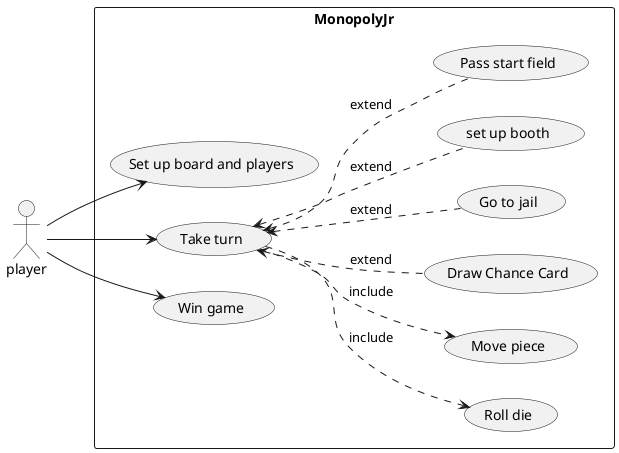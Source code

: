 @startuml
'https://plantuml.com/use-case-diagram

left to right direction

actor player

rectangle MonopolyJr {
    usecase "Set up board and players" as uc1

    usecase "Take turn" as uc2
    usecase "Roll die" as uc2.1
    usecase "Move piece" as uc2.2
    usecase "Draw Chance Card" as uc2.3
    usecase "Go to jail" as uc2.4
    usecase "set up booth" as uc2.5
    usecase "Pass start field" as uc2.6

    usecase "Win game" as uc3
}

player --> uc1

player --> uc2
uc2 ..> uc2.1 : include
uc2 ..> uc2.2 : include
uc2 <.. uc2.3 : extend
uc2 <.. uc2.4 : extend
uc2 <.. uc2.5 : extend
uc2 <.. uc2.6 : extend

player --> uc3

@enduml